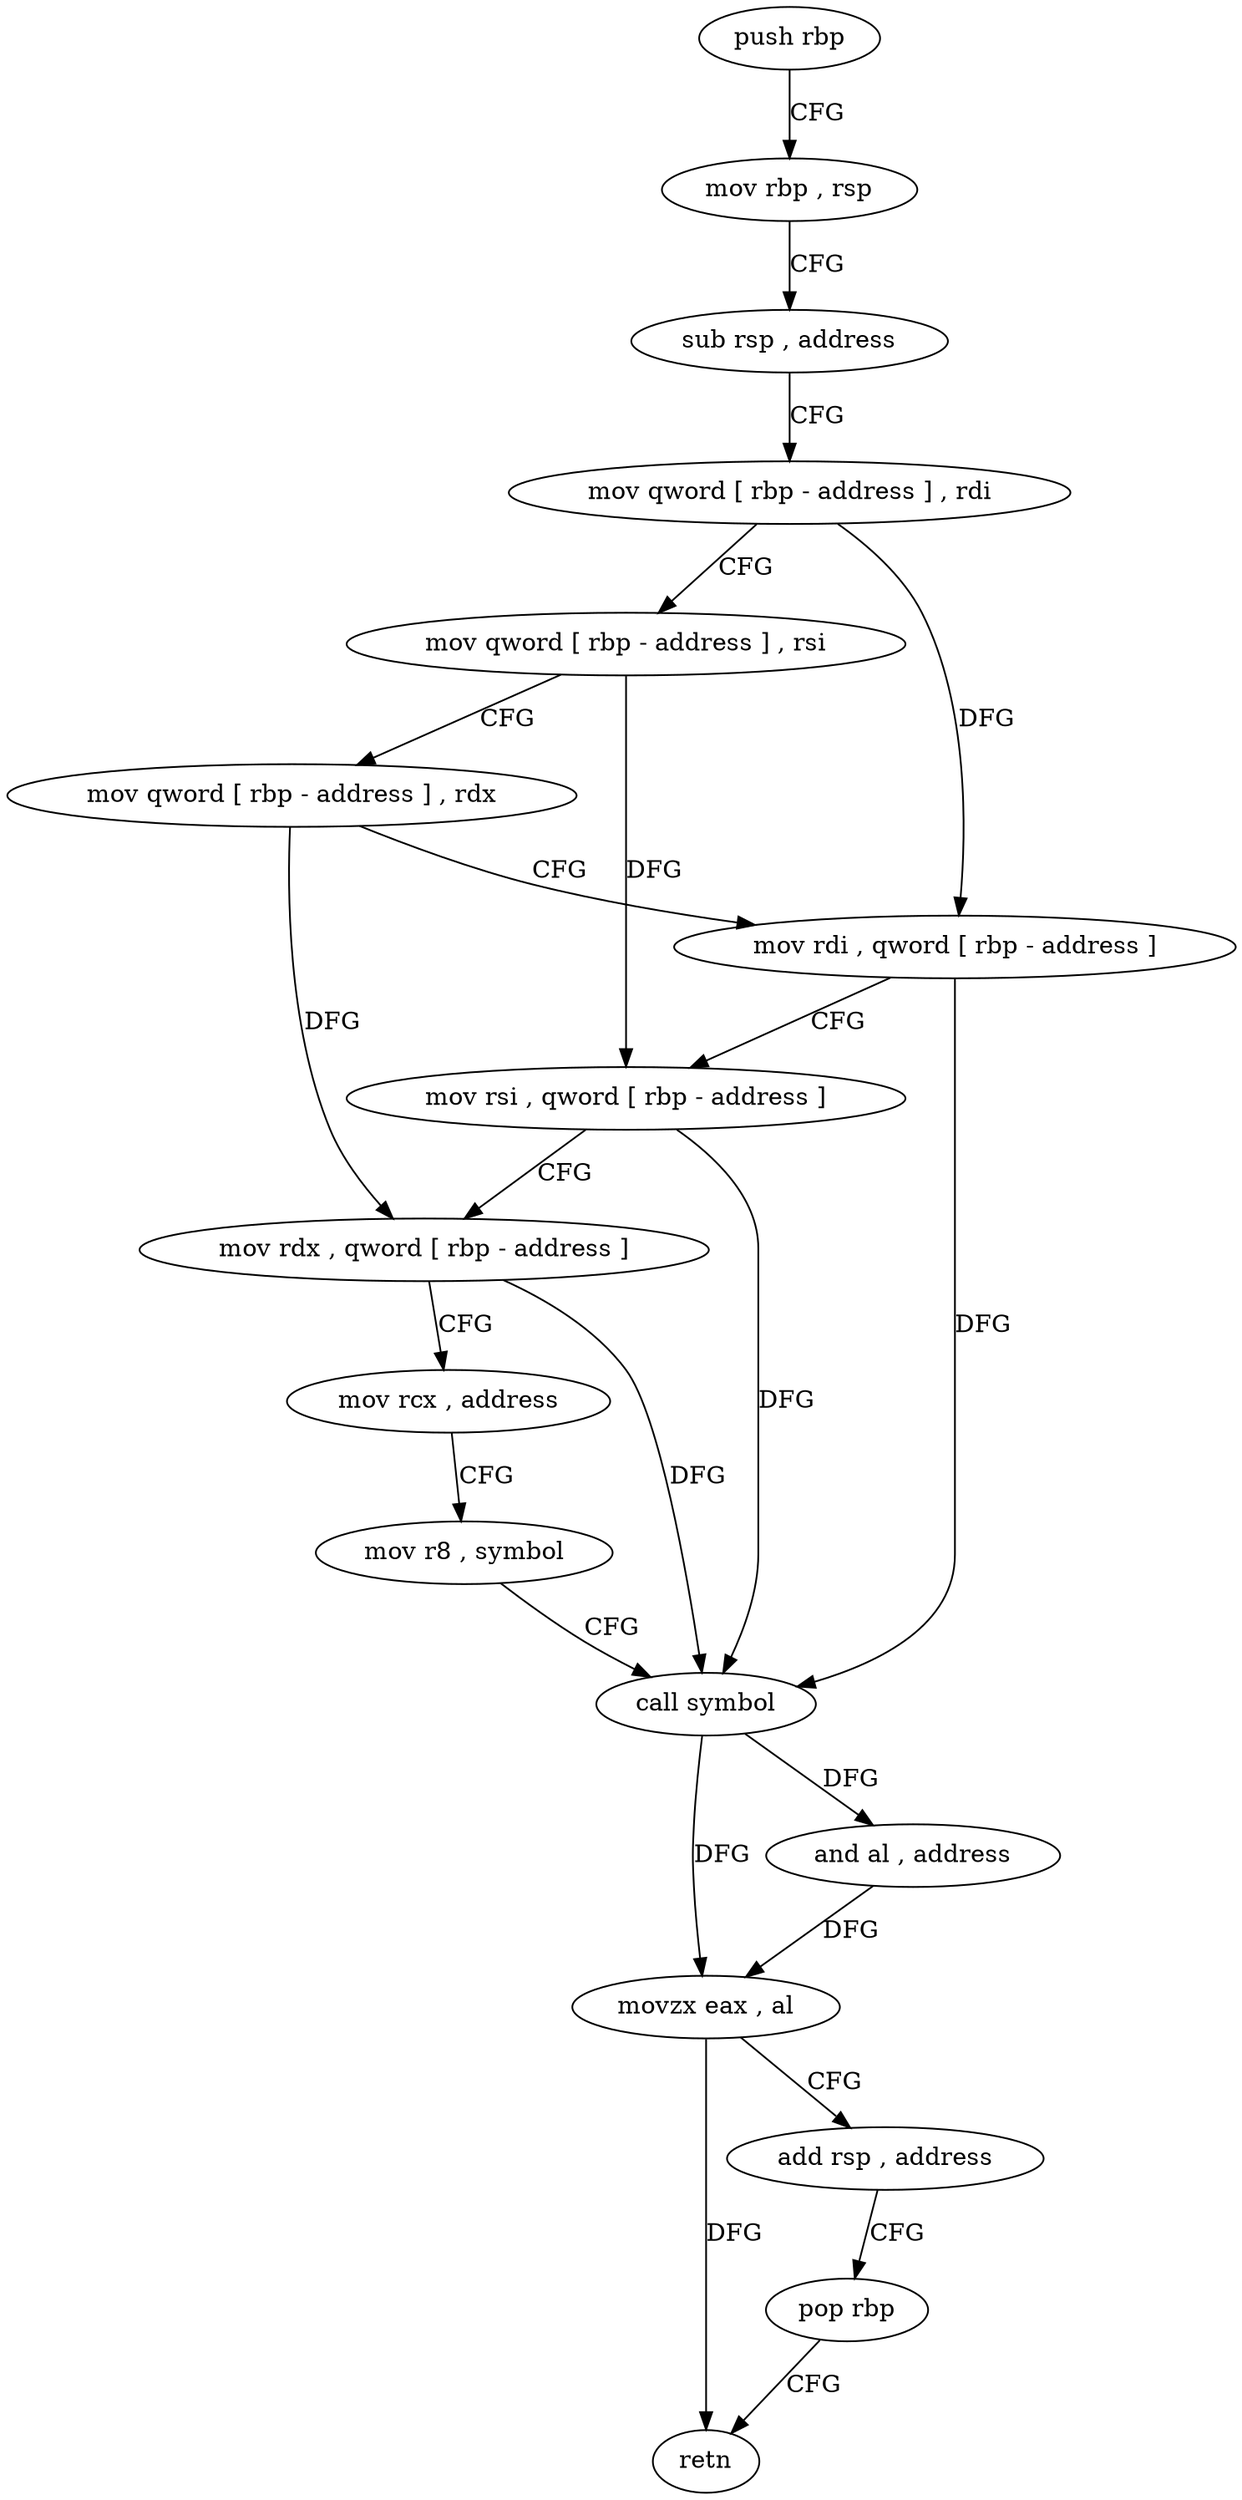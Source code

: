 digraph "func" {
"4273680" [label = "push rbp" ]
"4273681" [label = "mov rbp , rsp" ]
"4273684" [label = "sub rsp , address" ]
"4273688" [label = "mov qword [ rbp - address ] , rdi" ]
"4273692" [label = "mov qword [ rbp - address ] , rsi" ]
"4273696" [label = "mov qword [ rbp - address ] , rdx" ]
"4273700" [label = "mov rdi , qword [ rbp - address ]" ]
"4273704" [label = "mov rsi , qword [ rbp - address ]" ]
"4273708" [label = "mov rdx , qword [ rbp - address ]" ]
"4273712" [label = "mov rcx , address" ]
"4273722" [label = "mov r8 , symbol" ]
"4273732" [label = "call symbol" ]
"4273737" [label = "and al , address" ]
"4273739" [label = "movzx eax , al" ]
"4273742" [label = "add rsp , address" ]
"4273746" [label = "pop rbp" ]
"4273747" [label = "retn" ]
"4273680" -> "4273681" [ label = "CFG" ]
"4273681" -> "4273684" [ label = "CFG" ]
"4273684" -> "4273688" [ label = "CFG" ]
"4273688" -> "4273692" [ label = "CFG" ]
"4273688" -> "4273700" [ label = "DFG" ]
"4273692" -> "4273696" [ label = "CFG" ]
"4273692" -> "4273704" [ label = "DFG" ]
"4273696" -> "4273700" [ label = "CFG" ]
"4273696" -> "4273708" [ label = "DFG" ]
"4273700" -> "4273704" [ label = "CFG" ]
"4273700" -> "4273732" [ label = "DFG" ]
"4273704" -> "4273708" [ label = "CFG" ]
"4273704" -> "4273732" [ label = "DFG" ]
"4273708" -> "4273712" [ label = "CFG" ]
"4273708" -> "4273732" [ label = "DFG" ]
"4273712" -> "4273722" [ label = "CFG" ]
"4273722" -> "4273732" [ label = "CFG" ]
"4273732" -> "4273737" [ label = "DFG" ]
"4273732" -> "4273739" [ label = "DFG" ]
"4273737" -> "4273739" [ label = "DFG" ]
"4273739" -> "4273742" [ label = "CFG" ]
"4273739" -> "4273747" [ label = "DFG" ]
"4273742" -> "4273746" [ label = "CFG" ]
"4273746" -> "4273747" [ label = "CFG" ]
}
